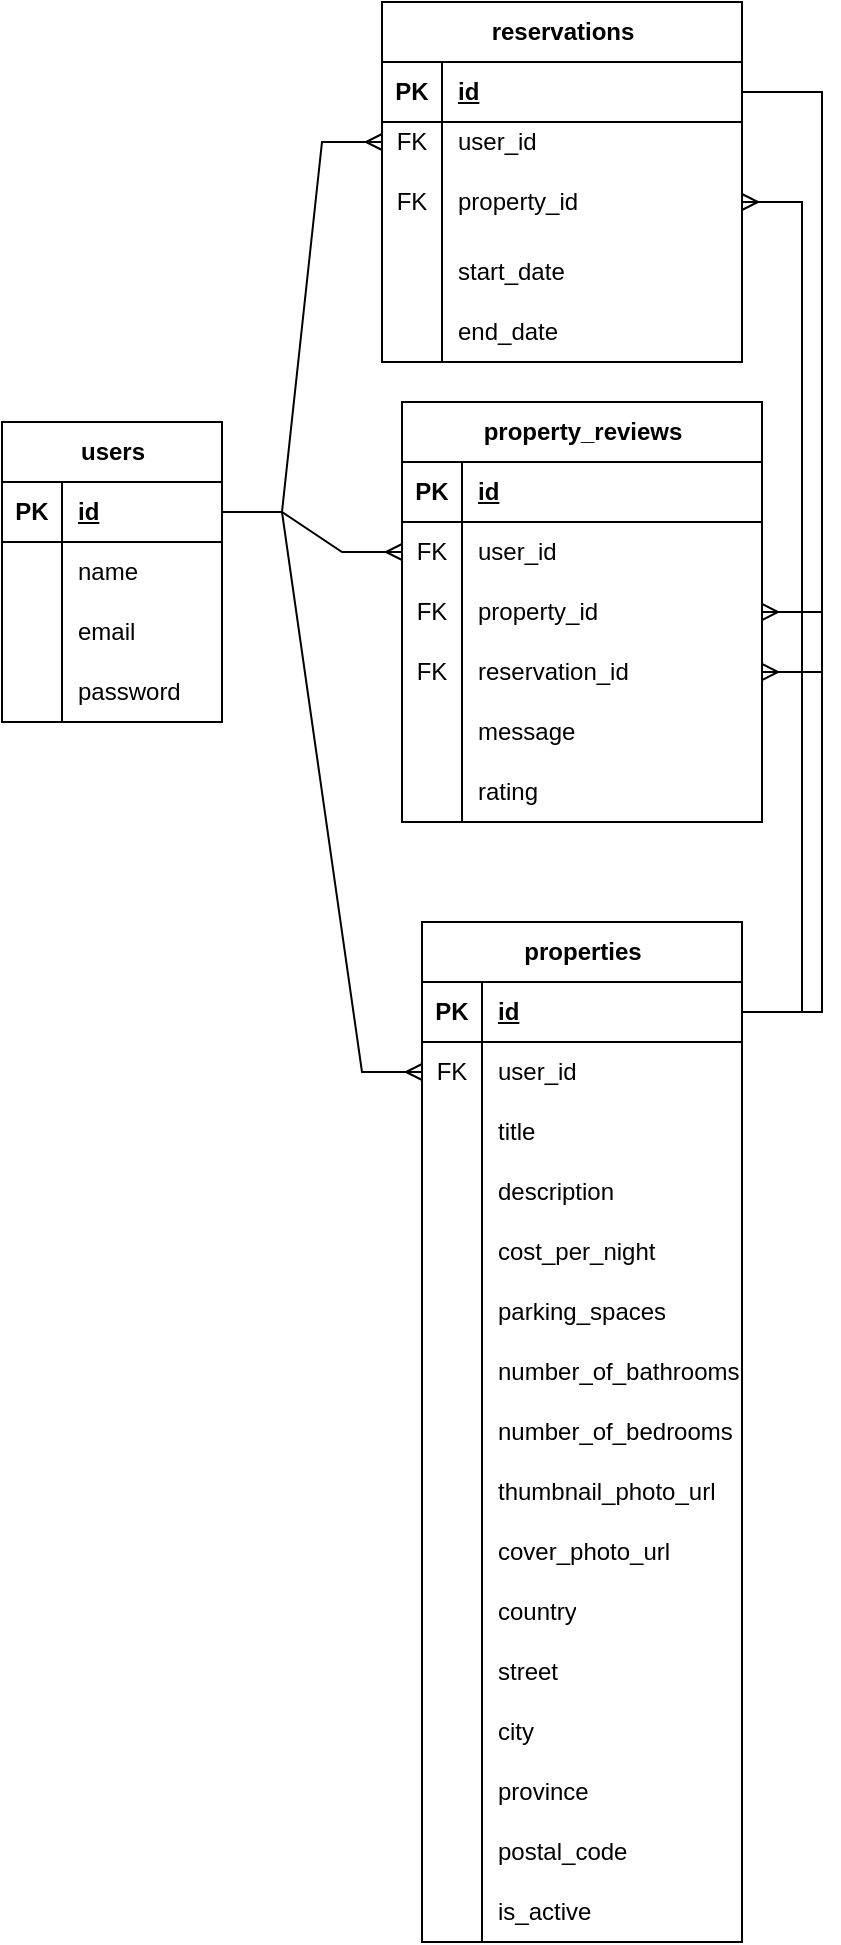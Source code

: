 <mxfile version="21.6.6" type="github">
  <diagram name="Page-1" id="0vO_HH47hS3vCFUfDqlc">
    <mxGraphModel dx="840" dy="1515" grid="1" gridSize="10" guides="1" tooltips="1" connect="1" arrows="1" fold="1" page="1" pageScale="1" pageWidth="1100" pageHeight="850" math="0" shadow="0">
      <root>
        <mxCell id="0" />
        <mxCell id="1" parent="0" />
        <mxCell id="xdUeiVHb5kKXsiNMgSVi-1" value="users" style="shape=table;startSize=30;container=1;collapsible=1;childLayout=tableLayout;fixedRows=1;rowLines=0;fontStyle=1;align=center;resizeLast=1;html=1;" vertex="1" parent="1">
          <mxGeometry x="210" y="-150" width="110" height="150" as="geometry" />
        </mxCell>
        <mxCell id="xdUeiVHb5kKXsiNMgSVi-2" value="" style="shape=tableRow;horizontal=0;startSize=0;swimlaneHead=0;swimlaneBody=0;fillColor=none;collapsible=0;dropTarget=0;points=[[0,0.5],[1,0.5]];portConstraint=eastwest;top=0;left=0;right=0;bottom=1;" vertex="1" parent="xdUeiVHb5kKXsiNMgSVi-1">
          <mxGeometry y="30" width="110" height="30" as="geometry" />
        </mxCell>
        <mxCell id="xdUeiVHb5kKXsiNMgSVi-3" value="PK" style="shape=partialRectangle;connectable=0;fillColor=none;top=0;left=0;bottom=0;right=0;fontStyle=1;overflow=hidden;whiteSpace=wrap;html=1;" vertex="1" parent="xdUeiVHb5kKXsiNMgSVi-2">
          <mxGeometry width="30" height="30" as="geometry">
            <mxRectangle width="30" height="30" as="alternateBounds" />
          </mxGeometry>
        </mxCell>
        <mxCell id="xdUeiVHb5kKXsiNMgSVi-4" value="id" style="shape=partialRectangle;connectable=0;fillColor=none;top=0;left=0;bottom=0;right=0;align=left;spacingLeft=6;fontStyle=5;overflow=hidden;whiteSpace=wrap;html=1;" vertex="1" parent="xdUeiVHb5kKXsiNMgSVi-2">
          <mxGeometry x="30" width="80" height="30" as="geometry">
            <mxRectangle width="80" height="30" as="alternateBounds" />
          </mxGeometry>
        </mxCell>
        <mxCell id="xdUeiVHb5kKXsiNMgSVi-5" value="" style="shape=tableRow;horizontal=0;startSize=0;swimlaneHead=0;swimlaneBody=0;fillColor=none;collapsible=0;dropTarget=0;points=[[0,0.5],[1,0.5]];portConstraint=eastwest;top=0;left=0;right=0;bottom=0;" vertex="1" parent="xdUeiVHb5kKXsiNMgSVi-1">
          <mxGeometry y="60" width="110" height="30" as="geometry" />
        </mxCell>
        <mxCell id="xdUeiVHb5kKXsiNMgSVi-6" value="" style="shape=partialRectangle;connectable=0;fillColor=none;top=0;left=0;bottom=0;right=0;editable=1;overflow=hidden;whiteSpace=wrap;html=1;" vertex="1" parent="xdUeiVHb5kKXsiNMgSVi-5">
          <mxGeometry width="30" height="30" as="geometry">
            <mxRectangle width="30" height="30" as="alternateBounds" />
          </mxGeometry>
        </mxCell>
        <mxCell id="xdUeiVHb5kKXsiNMgSVi-7" value="name" style="shape=partialRectangle;connectable=0;fillColor=none;top=0;left=0;bottom=0;right=0;align=left;spacingLeft=6;overflow=hidden;whiteSpace=wrap;html=1;" vertex="1" parent="xdUeiVHb5kKXsiNMgSVi-5">
          <mxGeometry x="30" width="80" height="30" as="geometry">
            <mxRectangle width="80" height="30" as="alternateBounds" />
          </mxGeometry>
        </mxCell>
        <mxCell id="xdUeiVHb5kKXsiNMgSVi-8" value="" style="shape=tableRow;horizontal=0;startSize=0;swimlaneHead=0;swimlaneBody=0;fillColor=none;collapsible=0;dropTarget=0;points=[[0,0.5],[1,0.5]];portConstraint=eastwest;top=0;left=0;right=0;bottom=0;" vertex="1" parent="xdUeiVHb5kKXsiNMgSVi-1">
          <mxGeometry y="90" width="110" height="30" as="geometry" />
        </mxCell>
        <mxCell id="xdUeiVHb5kKXsiNMgSVi-9" value="" style="shape=partialRectangle;connectable=0;fillColor=none;top=0;left=0;bottom=0;right=0;editable=1;overflow=hidden;whiteSpace=wrap;html=1;" vertex="1" parent="xdUeiVHb5kKXsiNMgSVi-8">
          <mxGeometry width="30" height="30" as="geometry">
            <mxRectangle width="30" height="30" as="alternateBounds" />
          </mxGeometry>
        </mxCell>
        <mxCell id="xdUeiVHb5kKXsiNMgSVi-10" value="email" style="shape=partialRectangle;connectable=0;fillColor=none;top=0;left=0;bottom=0;right=0;align=left;spacingLeft=6;overflow=hidden;whiteSpace=wrap;html=1;" vertex="1" parent="xdUeiVHb5kKXsiNMgSVi-8">
          <mxGeometry x="30" width="80" height="30" as="geometry">
            <mxRectangle width="80" height="30" as="alternateBounds" />
          </mxGeometry>
        </mxCell>
        <mxCell id="xdUeiVHb5kKXsiNMgSVi-11" value="" style="shape=tableRow;horizontal=0;startSize=0;swimlaneHead=0;swimlaneBody=0;fillColor=none;collapsible=0;dropTarget=0;points=[[0,0.5],[1,0.5]];portConstraint=eastwest;top=0;left=0;right=0;bottom=0;" vertex="1" parent="xdUeiVHb5kKXsiNMgSVi-1">
          <mxGeometry y="120" width="110" height="30" as="geometry" />
        </mxCell>
        <mxCell id="xdUeiVHb5kKXsiNMgSVi-12" value="" style="shape=partialRectangle;connectable=0;fillColor=none;top=0;left=0;bottom=0;right=0;editable=1;overflow=hidden;whiteSpace=wrap;html=1;" vertex="1" parent="xdUeiVHb5kKXsiNMgSVi-11">
          <mxGeometry width="30" height="30" as="geometry">
            <mxRectangle width="30" height="30" as="alternateBounds" />
          </mxGeometry>
        </mxCell>
        <mxCell id="xdUeiVHb5kKXsiNMgSVi-13" value="password" style="shape=partialRectangle;connectable=0;fillColor=none;top=0;left=0;bottom=0;right=0;align=left;spacingLeft=6;overflow=hidden;whiteSpace=wrap;html=1;" vertex="1" parent="xdUeiVHb5kKXsiNMgSVi-11">
          <mxGeometry x="30" width="80" height="30" as="geometry">
            <mxRectangle width="80" height="30" as="alternateBounds" />
          </mxGeometry>
        </mxCell>
        <mxCell id="xdUeiVHb5kKXsiNMgSVi-14" value="properties" style="shape=table;startSize=30;container=1;collapsible=1;childLayout=tableLayout;fixedRows=1;rowLines=0;fontStyle=1;align=center;resizeLast=1;html=1;" vertex="1" parent="1">
          <mxGeometry x="420" y="100" width="160" height="510" as="geometry" />
        </mxCell>
        <mxCell id="xdUeiVHb5kKXsiNMgSVi-15" value="" style="shape=tableRow;horizontal=0;startSize=0;swimlaneHead=0;swimlaneBody=0;fillColor=none;collapsible=0;dropTarget=0;points=[[0,0.5],[1,0.5]];portConstraint=eastwest;top=0;left=0;right=0;bottom=1;" vertex="1" parent="xdUeiVHb5kKXsiNMgSVi-14">
          <mxGeometry y="30" width="160" height="30" as="geometry" />
        </mxCell>
        <mxCell id="xdUeiVHb5kKXsiNMgSVi-16" value="PK" style="shape=partialRectangle;connectable=0;fillColor=none;top=0;left=0;bottom=0;right=0;fontStyle=1;overflow=hidden;whiteSpace=wrap;html=1;" vertex="1" parent="xdUeiVHb5kKXsiNMgSVi-15">
          <mxGeometry width="30" height="30" as="geometry">
            <mxRectangle width="30" height="30" as="alternateBounds" />
          </mxGeometry>
        </mxCell>
        <mxCell id="xdUeiVHb5kKXsiNMgSVi-17" value="id" style="shape=partialRectangle;connectable=0;fillColor=none;top=0;left=0;bottom=0;right=0;align=left;spacingLeft=6;fontStyle=5;overflow=hidden;whiteSpace=wrap;html=1;" vertex="1" parent="xdUeiVHb5kKXsiNMgSVi-15">
          <mxGeometry x="30" width="130" height="30" as="geometry">
            <mxRectangle width="130" height="30" as="alternateBounds" />
          </mxGeometry>
        </mxCell>
        <mxCell id="xdUeiVHb5kKXsiNMgSVi-18" value="" style="shape=tableRow;horizontal=0;startSize=0;swimlaneHead=0;swimlaneBody=0;fillColor=none;collapsible=0;dropTarget=0;points=[[0,0.5],[1,0.5]];portConstraint=eastwest;top=0;left=0;right=0;bottom=0;" vertex="1" parent="xdUeiVHb5kKXsiNMgSVi-14">
          <mxGeometry y="60" width="160" height="30" as="geometry" />
        </mxCell>
        <mxCell id="xdUeiVHb5kKXsiNMgSVi-19" value="FK" style="shape=partialRectangle;connectable=0;fillColor=none;top=0;left=0;bottom=0;right=0;editable=1;overflow=hidden;whiteSpace=wrap;html=1;" vertex="1" parent="xdUeiVHb5kKXsiNMgSVi-18">
          <mxGeometry width="30" height="30" as="geometry">
            <mxRectangle width="30" height="30" as="alternateBounds" />
          </mxGeometry>
        </mxCell>
        <mxCell id="xdUeiVHb5kKXsiNMgSVi-20" value="user_id" style="shape=partialRectangle;connectable=0;fillColor=none;top=0;left=0;bottom=0;right=0;align=left;spacingLeft=6;overflow=hidden;whiteSpace=wrap;html=1;" vertex="1" parent="xdUeiVHb5kKXsiNMgSVi-18">
          <mxGeometry x="30" width="130" height="30" as="geometry">
            <mxRectangle width="130" height="30" as="alternateBounds" />
          </mxGeometry>
        </mxCell>
        <mxCell id="xdUeiVHb5kKXsiNMgSVi-21" value="" style="shape=tableRow;horizontal=0;startSize=0;swimlaneHead=0;swimlaneBody=0;fillColor=none;collapsible=0;dropTarget=0;points=[[0,0.5],[1,0.5]];portConstraint=eastwest;top=0;left=0;right=0;bottom=0;" vertex="1" parent="xdUeiVHb5kKXsiNMgSVi-14">
          <mxGeometry y="90" width="160" height="30" as="geometry" />
        </mxCell>
        <mxCell id="xdUeiVHb5kKXsiNMgSVi-22" value="" style="shape=partialRectangle;connectable=0;fillColor=none;top=0;left=0;bottom=0;right=0;editable=1;overflow=hidden;whiteSpace=wrap;html=1;" vertex="1" parent="xdUeiVHb5kKXsiNMgSVi-21">
          <mxGeometry width="30" height="30" as="geometry">
            <mxRectangle width="30" height="30" as="alternateBounds" />
          </mxGeometry>
        </mxCell>
        <mxCell id="xdUeiVHb5kKXsiNMgSVi-23" value="title" style="shape=partialRectangle;connectable=0;fillColor=none;top=0;left=0;bottom=0;right=0;align=left;spacingLeft=6;overflow=hidden;whiteSpace=wrap;html=1;" vertex="1" parent="xdUeiVHb5kKXsiNMgSVi-21">
          <mxGeometry x="30" width="130" height="30" as="geometry">
            <mxRectangle width="130" height="30" as="alternateBounds" />
          </mxGeometry>
        </mxCell>
        <mxCell id="xdUeiVHb5kKXsiNMgSVi-24" value="" style="shape=tableRow;horizontal=0;startSize=0;swimlaneHead=0;swimlaneBody=0;fillColor=none;collapsible=0;dropTarget=0;points=[[0,0.5],[1,0.5]];portConstraint=eastwest;top=0;left=0;right=0;bottom=0;" vertex="1" parent="xdUeiVHb5kKXsiNMgSVi-14">
          <mxGeometry y="120" width="160" height="30" as="geometry" />
        </mxCell>
        <mxCell id="xdUeiVHb5kKXsiNMgSVi-25" value="" style="shape=partialRectangle;connectable=0;fillColor=none;top=0;left=0;bottom=0;right=0;editable=1;overflow=hidden;whiteSpace=wrap;html=1;" vertex="1" parent="xdUeiVHb5kKXsiNMgSVi-24">
          <mxGeometry width="30" height="30" as="geometry">
            <mxRectangle width="30" height="30" as="alternateBounds" />
          </mxGeometry>
        </mxCell>
        <mxCell id="xdUeiVHb5kKXsiNMgSVi-26" value="description" style="shape=partialRectangle;connectable=0;fillColor=none;top=0;left=0;bottom=0;right=0;align=left;spacingLeft=6;overflow=hidden;whiteSpace=wrap;html=1;" vertex="1" parent="xdUeiVHb5kKXsiNMgSVi-24">
          <mxGeometry x="30" width="130" height="30" as="geometry">
            <mxRectangle width="130" height="30" as="alternateBounds" />
          </mxGeometry>
        </mxCell>
        <mxCell id="xdUeiVHb5kKXsiNMgSVi-27" value="" style="shape=tableRow;horizontal=0;startSize=0;swimlaneHead=0;swimlaneBody=0;fillColor=none;collapsible=0;dropTarget=0;points=[[0,0.5],[1,0.5]];portConstraint=eastwest;top=0;left=0;right=0;bottom=0;" vertex="1" parent="xdUeiVHb5kKXsiNMgSVi-14">
          <mxGeometry y="150" width="160" height="30" as="geometry" />
        </mxCell>
        <mxCell id="xdUeiVHb5kKXsiNMgSVi-28" value="" style="shape=partialRectangle;connectable=0;fillColor=none;top=0;left=0;bottom=0;right=0;editable=1;overflow=hidden;whiteSpace=wrap;html=1;" vertex="1" parent="xdUeiVHb5kKXsiNMgSVi-27">
          <mxGeometry width="30" height="30" as="geometry">
            <mxRectangle width="30" height="30" as="alternateBounds" />
          </mxGeometry>
        </mxCell>
        <mxCell id="xdUeiVHb5kKXsiNMgSVi-29" value="cost_per_night" style="shape=partialRectangle;connectable=0;fillColor=none;top=0;left=0;bottom=0;right=0;align=left;spacingLeft=6;overflow=hidden;whiteSpace=wrap;html=1;" vertex="1" parent="xdUeiVHb5kKXsiNMgSVi-27">
          <mxGeometry x="30" width="130" height="30" as="geometry">
            <mxRectangle width="130" height="30" as="alternateBounds" />
          </mxGeometry>
        </mxCell>
        <mxCell id="xdUeiVHb5kKXsiNMgSVi-30" value="" style="shape=tableRow;horizontal=0;startSize=0;swimlaneHead=0;swimlaneBody=0;fillColor=none;collapsible=0;dropTarget=0;points=[[0,0.5],[1,0.5]];portConstraint=eastwest;top=0;left=0;right=0;bottom=0;" vertex="1" parent="xdUeiVHb5kKXsiNMgSVi-14">
          <mxGeometry y="180" width="160" height="30" as="geometry" />
        </mxCell>
        <mxCell id="xdUeiVHb5kKXsiNMgSVi-31" value="" style="shape=partialRectangle;connectable=0;fillColor=none;top=0;left=0;bottom=0;right=0;editable=1;overflow=hidden;whiteSpace=wrap;html=1;" vertex="1" parent="xdUeiVHb5kKXsiNMgSVi-30">
          <mxGeometry width="30" height="30" as="geometry">
            <mxRectangle width="30" height="30" as="alternateBounds" />
          </mxGeometry>
        </mxCell>
        <mxCell id="xdUeiVHb5kKXsiNMgSVi-32" value="parking_spaces" style="shape=partialRectangle;connectable=0;fillColor=none;top=0;left=0;bottom=0;right=0;align=left;spacingLeft=6;overflow=hidden;whiteSpace=wrap;html=1;" vertex="1" parent="xdUeiVHb5kKXsiNMgSVi-30">
          <mxGeometry x="30" width="130" height="30" as="geometry">
            <mxRectangle width="130" height="30" as="alternateBounds" />
          </mxGeometry>
        </mxCell>
        <mxCell id="xdUeiVHb5kKXsiNMgSVi-33" value="" style="shape=tableRow;horizontal=0;startSize=0;swimlaneHead=0;swimlaneBody=0;fillColor=none;collapsible=0;dropTarget=0;points=[[0,0.5],[1,0.5]];portConstraint=eastwest;top=0;left=0;right=0;bottom=0;" vertex="1" parent="xdUeiVHb5kKXsiNMgSVi-14">
          <mxGeometry y="210" width="160" height="30" as="geometry" />
        </mxCell>
        <mxCell id="xdUeiVHb5kKXsiNMgSVi-34" value="" style="shape=partialRectangle;connectable=0;fillColor=none;top=0;left=0;bottom=0;right=0;editable=1;overflow=hidden;whiteSpace=wrap;html=1;" vertex="1" parent="xdUeiVHb5kKXsiNMgSVi-33">
          <mxGeometry width="30" height="30" as="geometry">
            <mxRectangle width="30" height="30" as="alternateBounds" />
          </mxGeometry>
        </mxCell>
        <mxCell id="xdUeiVHb5kKXsiNMgSVi-35" value="number_of_bathrooms" style="shape=partialRectangle;connectable=0;fillColor=none;top=0;left=0;bottom=0;right=0;align=left;spacingLeft=6;overflow=hidden;whiteSpace=wrap;html=1;" vertex="1" parent="xdUeiVHb5kKXsiNMgSVi-33">
          <mxGeometry x="30" width="130" height="30" as="geometry">
            <mxRectangle width="130" height="30" as="alternateBounds" />
          </mxGeometry>
        </mxCell>
        <mxCell id="xdUeiVHb5kKXsiNMgSVi-36" value="" style="shape=tableRow;horizontal=0;startSize=0;swimlaneHead=0;swimlaneBody=0;fillColor=none;collapsible=0;dropTarget=0;points=[[0,0.5],[1,0.5]];portConstraint=eastwest;top=0;left=0;right=0;bottom=0;" vertex="1" parent="xdUeiVHb5kKXsiNMgSVi-14">
          <mxGeometry y="240" width="160" height="30" as="geometry" />
        </mxCell>
        <mxCell id="xdUeiVHb5kKXsiNMgSVi-37" value="" style="shape=partialRectangle;connectable=0;fillColor=none;top=0;left=0;bottom=0;right=0;editable=1;overflow=hidden;whiteSpace=wrap;html=1;" vertex="1" parent="xdUeiVHb5kKXsiNMgSVi-36">
          <mxGeometry width="30" height="30" as="geometry">
            <mxRectangle width="30" height="30" as="alternateBounds" />
          </mxGeometry>
        </mxCell>
        <mxCell id="xdUeiVHb5kKXsiNMgSVi-38" value="number_of_bedrooms" style="shape=partialRectangle;connectable=0;fillColor=none;top=0;left=0;bottom=0;right=0;align=left;spacingLeft=6;overflow=hidden;whiteSpace=wrap;html=1;" vertex="1" parent="xdUeiVHb5kKXsiNMgSVi-36">
          <mxGeometry x="30" width="130" height="30" as="geometry">
            <mxRectangle width="130" height="30" as="alternateBounds" />
          </mxGeometry>
        </mxCell>
        <mxCell id="xdUeiVHb5kKXsiNMgSVi-69" value="" style="shape=tableRow;horizontal=0;startSize=0;swimlaneHead=0;swimlaneBody=0;fillColor=none;collapsible=0;dropTarget=0;points=[[0,0.5],[1,0.5]];portConstraint=eastwest;top=0;left=0;right=0;bottom=0;" vertex="1" parent="xdUeiVHb5kKXsiNMgSVi-14">
          <mxGeometry y="270" width="160" height="30" as="geometry" />
        </mxCell>
        <mxCell id="xdUeiVHb5kKXsiNMgSVi-70" value="" style="shape=partialRectangle;connectable=0;fillColor=none;top=0;left=0;bottom=0;right=0;editable=1;overflow=hidden;whiteSpace=wrap;html=1;" vertex="1" parent="xdUeiVHb5kKXsiNMgSVi-69">
          <mxGeometry width="30" height="30" as="geometry">
            <mxRectangle width="30" height="30" as="alternateBounds" />
          </mxGeometry>
        </mxCell>
        <mxCell id="xdUeiVHb5kKXsiNMgSVi-71" value="thumbnail_photo_url" style="shape=partialRectangle;connectable=0;fillColor=none;top=0;left=0;bottom=0;right=0;align=left;spacingLeft=6;overflow=hidden;whiteSpace=wrap;html=1;" vertex="1" parent="xdUeiVHb5kKXsiNMgSVi-69">
          <mxGeometry x="30" width="130" height="30" as="geometry">
            <mxRectangle width="130" height="30" as="alternateBounds" />
          </mxGeometry>
        </mxCell>
        <mxCell id="xdUeiVHb5kKXsiNMgSVi-39" value="" style="shape=tableRow;horizontal=0;startSize=0;swimlaneHead=0;swimlaneBody=0;fillColor=none;collapsible=0;dropTarget=0;points=[[0,0.5],[1,0.5]];portConstraint=eastwest;top=0;left=0;right=0;bottom=0;" vertex="1" parent="xdUeiVHb5kKXsiNMgSVi-14">
          <mxGeometry y="300" width="160" height="30" as="geometry" />
        </mxCell>
        <mxCell id="xdUeiVHb5kKXsiNMgSVi-40" value="" style="shape=partialRectangle;connectable=0;fillColor=none;top=0;left=0;bottom=0;right=0;editable=1;overflow=hidden;whiteSpace=wrap;html=1;" vertex="1" parent="xdUeiVHb5kKXsiNMgSVi-39">
          <mxGeometry width="30" height="30" as="geometry">
            <mxRectangle width="30" height="30" as="alternateBounds" />
          </mxGeometry>
        </mxCell>
        <mxCell id="xdUeiVHb5kKXsiNMgSVi-41" value="cover_photo_url" style="shape=partialRectangle;connectable=0;fillColor=none;top=0;left=0;bottom=0;right=0;align=left;spacingLeft=6;overflow=hidden;whiteSpace=wrap;html=1;" vertex="1" parent="xdUeiVHb5kKXsiNMgSVi-39">
          <mxGeometry x="30" width="130" height="30" as="geometry">
            <mxRectangle width="130" height="30" as="alternateBounds" />
          </mxGeometry>
        </mxCell>
        <mxCell id="xdUeiVHb5kKXsiNMgSVi-42" value="" style="shape=tableRow;horizontal=0;startSize=0;swimlaneHead=0;swimlaneBody=0;fillColor=none;collapsible=0;dropTarget=0;points=[[0,0.5],[1,0.5]];portConstraint=eastwest;top=0;left=0;right=0;bottom=0;" vertex="1" parent="xdUeiVHb5kKXsiNMgSVi-14">
          <mxGeometry y="330" width="160" height="30" as="geometry" />
        </mxCell>
        <mxCell id="xdUeiVHb5kKXsiNMgSVi-43" value="" style="shape=partialRectangle;connectable=0;fillColor=none;top=0;left=0;bottom=0;right=0;editable=1;overflow=hidden;whiteSpace=wrap;html=1;" vertex="1" parent="xdUeiVHb5kKXsiNMgSVi-42">
          <mxGeometry width="30" height="30" as="geometry">
            <mxRectangle width="30" height="30" as="alternateBounds" />
          </mxGeometry>
        </mxCell>
        <mxCell id="xdUeiVHb5kKXsiNMgSVi-44" value="country" style="shape=partialRectangle;connectable=0;fillColor=none;top=0;left=0;bottom=0;right=0;align=left;spacingLeft=6;overflow=hidden;whiteSpace=wrap;html=1;" vertex="1" parent="xdUeiVHb5kKXsiNMgSVi-42">
          <mxGeometry x="30" width="130" height="30" as="geometry">
            <mxRectangle width="130" height="30" as="alternateBounds" />
          </mxGeometry>
        </mxCell>
        <mxCell id="xdUeiVHb5kKXsiNMgSVi-48" value="" style="shape=tableRow;horizontal=0;startSize=0;swimlaneHead=0;swimlaneBody=0;fillColor=none;collapsible=0;dropTarget=0;points=[[0,0.5],[1,0.5]];portConstraint=eastwest;top=0;left=0;right=0;bottom=0;" vertex="1" parent="xdUeiVHb5kKXsiNMgSVi-14">
          <mxGeometry y="360" width="160" height="30" as="geometry" />
        </mxCell>
        <mxCell id="xdUeiVHb5kKXsiNMgSVi-49" value="" style="shape=partialRectangle;connectable=0;fillColor=none;top=0;left=0;bottom=0;right=0;editable=1;overflow=hidden;whiteSpace=wrap;html=1;" vertex="1" parent="xdUeiVHb5kKXsiNMgSVi-48">
          <mxGeometry width="30" height="30" as="geometry">
            <mxRectangle width="30" height="30" as="alternateBounds" />
          </mxGeometry>
        </mxCell>
        <mxCell id="xdUeiVHb5kKXsiNMgSVi-50" value="street" style="shape=partialRectangle;connectable=0;fillColor=none;top=0;left=0;bottom=0;right=0;align=left;spacingLeft=6;overflow=hidden;whiteSpace=wrap;html=1;" vertex="1" parent="xdUeiVHb5kKXsiNMgSVi-48">
          <mxGeometry x="30" width="130" height="30" as="geometry">
            <mxRectangle width="130" height="30" as="alternateBounds" />
          </mxGeometry>
        </mxCell>
        <mxCell id="xdUeiVHb5kKXsiNMgSVi-51" value="" style="shape=tableRow;horizontal=0;startSize=0;swimlaneHead=0;swimlaneBody=0;fillColor=none;collapsible=0;dropTarget=0;points=[[0,0.5],[1,0.5]];portConstraint=eastwest;top=0;left=0;right=0;bottom=0;" vertex="1" parent="xdUeiVHb5kKXsiNMgSVi-14">
          <mxGeometry y="390" width="160" height="30" as="geometry" />
        </mxCell>
        <mxCell id="xdUeiVHb5kKXsiNMgSVi-52" value="" style="shape=partialRectangle;connectable=0;fillColor=none;top=0;left=0;bottom=0;right=0;editable=1;overflow=hidden;whiteSpace=wrap;html=1;" vertex="1" parent="xdUeiVHb5kKXsiNMgSVi-51">
          <mxGeometry width="30" height="30" as="geometry">
            <mxRectangle width="30" height="30" as="alternateBounds" />
          </mxGeometry>
        </mxCell>
        <mxCell id="xdUeiVHb5kKXsiNMgSVi-53" value="city" style="shape=partialRectangle;connectable=0;fillColor=none;top=0;left=0;bottom=0;right=0;align=left;spacingLeft=6;overflow=hidden;whiteSpace=wrap;html=1;" vertex="1" parent="xdUeiVHb5kKXsiNMgSVi-51">
          <mxGeometry x="30" width="130" height="30" as="geometry">
            <mxRectangle width="130" height="30" as="alternateBounds" />
          </mxGeometry>
        </mxCell>
        <mxCell id="xdUeiVHb5kKXsiNMgSVi-54" value="" style="shape=tableRow;horizontal=0;startSize=0;swimlaneHead=0;swimlaneBody=0;fillColor=none;collapsible=0;dropTarget=0;points=[[0,0.5],[1,0.5]];portConstraint=eastwest;top=0;left=0;right=0;bottom=0;" vertex="1" parent="xdUeiVHb5kKXsiNMgSVi-14">
          <mxGeometry y="420" width="160" height="30" as="geometry" />
        </mxCell>
        <mxCell id="xdUeiVHb5kKXsiNMgSVi-55" value="" style="shape=partialRectangle;connectable=0;fillColor=none;top=0;left=0;bottom=0;right=0;editable=1;overflow=hidden;whiteSpace=wrap;html=1;" vertex="1" parent="xdUeiVHb5kKXsiNMgSVi-54">
          <mxGeometry width="30" height="30" as="geometry">
            <mxRectangle width="30" height="30" as="alternateBounds" />
          </mxGeometry>
        </mxCell>
        <mxCell id="xdUeiVHb5kKXsiNMgSVi-56" value="province" style="shape=partialRectangle;connectable=0;fillColor=none;top=0;left=0;bottom=0;right=0;align=left;spacingLeft=6;overflow=hidden;whiteSpace=wrap;html=1;" vertex="1" parent="xdUeiVHb5kKXsiNMgSVi-54">
          <mxGeometry x="30" width="130" height="30" as="geometry">
            <mxRectangle width="130" height="30" as="alternateBounds" />
          </mxGeometry>
        </mxCell>
        <mxCell id="xdUeiVHb5kKXsiNMgSVi-57" value="" style="shape=tableRow;horizontal=0;startSize=0;swimlaneHead=0;swimlaneBody=0;fillColor=none;collapsible=0;dropTarget=0;points=[[0,0.5],[1,0.5]];portConstraint=eastwest;top=0;left=0;right=0;bottom=0;" vertex="1" parent="xdUeiVHb5kKXsiNMgSVi-14">
          <mxGeometry y="450" width="160" height="30" as="geometry" />
        </mxCell>
        <mxCell id="xdUeiVHb5kKXsiNMgSVi-58" value="" style="shape=partialRectangle;connectable=0;fillColor=none;top=0;left=0;bottom=0;right=0;editable=1;overflow=hidden;whiteSpace=wrap;html=1;" vertex="1" parent="xdUeiVHb5kKXsiNMgSVi-57">
          <mxGeometry width="30" height="30" as="geometry">
            <mxRectangle width="30" height="30" as="alternateBounds" />
          </mxGeometry>
        </mxCell>
        <mxCell id="xdUeiVHb5kKXsiNMgSVi-59" value="postal_code" style="shape=partialRectangle;connectable=0;fillColor=none;top=0;left=0;bottom=0;right=0;align=left;spacingLeft=6;overflow=hidden;whiteSpace=wrap;html=1;" vertex="1" parent="xdUeiVHb5kKXsiNMgSVi-57">
          <mxGeometry x="30" width="130" height="30" as="geometry">
            <mxRectangle width="130" height="30" as="alternateBounds" />
          </mxGeometry>
        </mxCell>
        <mxCell id="xdUeiVHb5kKXsiNMgSVi-60" value="" style="shape=tableRow;horizontal=0;startSize=0;swimlaneHead=0;swimlaneBody=0;fillColor=none;collapsible=0;dropTarget=0;points=[[0,0.5],[1,0.5]];portConstraint=eastwest;top=0;left=0;right=0;bottom=0;" vertex="1" parent="xdUeiVHb5kKXsiNMgSVi-14">
          <mxGeometry y="480" width="160" height="30" as="geometry" />
        </mxCell>
        <mxCell id="xdUeiVHb5kKXsiNMgSVi-61" value="" style="shape=partialRectangle;connectable=0;fillColor=none;top=0;left=0;bottom=0;right=0;editable=1;overflow=hidden;whiteSpace=wrap;html=1;" vertex="1" parent="xdUeiVHb5kKXsiNMgSVi-60">
          <mxGeometry width="30" height="30" as="geometry">
            <mxRectangle width="30" height="30" as="alternateBounds" />
          </mxGeometry>
        </mxCell>
        <mxCell id="xdUeiVHb5kKXsiNMgSVi-62" value="is_active" style="shape=partialRectangle;connectable=0;fillColor=none;top=0;left=0;bottom=0;right=0;align=left;spacingLeft=6;overflow=hidden;whiteSpace=wrap;html=1;" vertex="1" parent="xdUeiVHb5kKXsiNMgSVi-60">
          <mxGeometry x="30" width="130" height="30" as="geometry">
            <mxRectangle width="130" height="30" as="alternateBounds" />
          </mxGeometry>
        </mxCell>
        <mxCell id="xdUeiVHb5kKXsiNMgSVi-45" value="" style="shape=tableRow;horizontal=0;startSize=0;swimlaneHead=0;swimlaneBody=0;fillColor=none;collapsible=0;dropTarget=0;points=[[0,0.5],[1,0.5]];portConstraint=eastwest;top=0;left=0;right=0;bottom=0;" vertex="1" parent="1">
          <mxGeometry x="230" y="490" width="150" height="30" as="geometry" />
        </mxCell>
        <mxCell id="xdUeiVHb5kKXsiNMgSVi-46" value="" style="shape=partialRectangle;connectable=0;fillColor=none;top=0;left=0;bottom=0;right=0;editable=1;overflow=hidden;whiteSpace=wrap;html=1;" vertex="1" parent="xdUeiVHb5kKXsiNMgSVi-45">
          <mxGeometry width="30" height="30" as="geometry">
            <mxRectangle width="30" height="30" as="alternateBounds" />
          </mxGeometry>
        </mxCell>
        <mxCell id="xdUeiVHb5kKXsiNMgSVi-72" value="reservations" style="shape=table;startSize=30;container=1;collapsible=1;childLayout=tableLayout;fixedRows=1;rowLines=0;fontStyle=1;align=center;resizeLast=1;html=1;" vertex="1" parent="1">
          <mxGeometry x="400" y="-360" width="180" height="180" as="geometry" />
        </mxCell>
        <mxCell id="xdUeiVHb5kKXsiNMgSVi-73" value="" style="shape=tableRow;horizontal=0;startSize=0;swimlaneHead=0;swimlaneBody=0;fillColor=none;collapsible=0;dropTarget=0;points=[[0,0.5],[1,0.5]];portConstraint=eastwest;top=0;left=0;right=0;bottom=1;" vertex="1" parent="xdUeiVHb5kKXsiNMgSVi-72">
          <mxGeometry y="30" width="180" height="30" as="geometry" />
        </mxCell>
        <mxCell id="xdUeiVHb5kKXsiNMgSVi-74" value="PK" style="shape=partialRectangle;connectable=0;fillColor=none;top=0;left=0;bottom=0;right=0;fontStyle=1;overflow=hidden;whiteSpace=wrap;html=1;" vertex="1" parent="xdUeiVHb5kKXsiNMgSVi-73">
          <mxGeometry width="30" height="30" as="geometry">
            <mxRectangle width="30" height="30" as="alternateBounds" />
          </mxGeometry>
        </mxCell>
        <mxCell id="xdUeiVHb5kKXsiNMgSVi-75" value="id" style="shape=partialRectangle;connectable=0;fillColor=none;top=0;left=0;bottom=0;right=0;align=left;spacingLeft=6;fontStyle=5;overflow=hidden;whiteSpace=wrap;html=1;" vertex="1" parent="xdUeiVHb5kKXsiNMgSVi-73">
          <mxGeometry x="30" width="150" height="30" as="geometry">
            <mxRectangle width="150" height="30" as="alternateBounds" />
          </mxGeometry>
        </mxCell>
        <mxCell id="xdUeiVHb5kKXsiNMgSVi-76" value="" style="shape=tableRow;horizontal=0;startSize=0;swimlaneHead=0;swimlaneBody=0;fillColor=none;collapsible=0;dropTarget=0;points=[[0,0.5],[1,0.5]];portConstraint=eastwest;top=0;left=0;right=0;bottom=0;" vertex="1" parent="xdUeiVHb5kKXsiNMgSVi-72">
          <mxGeometry y="60" width="180" height="20" as="geometry" />
        </mxCell>
        <mxCell id="xdUeiVHb5kKXsiNMgSVi-77" value="FK" style="shape=partialRectangle;connectable=0;fillColor=none;top=0;left=0;bottom=0;right=0;editable=1;overflow=hidden;whiteSpace=wrap;html=1;" vertex="1" parent="xdUeiVHb5kKXsiNMgSVi-76">
          <mxGeometry width="30" height="20" as="geometry">
            <mxRectangle width="30" height="20" as="alternateBounds" />
          </mxGeometry>
        </mxCell>
        <mxCell id="xdUeiVHb5kKXsiNMgSVi-78" value="user_id" style="shape=partialRectangle;connectable=0;fillColor=none;top=0;left=0;bottom=0;right=0;align=left;spacingLeft=6;overflow=hidden;whiteSpace=wrap;html=1;" vertex="1" parent="xdUeiVHb5kKXsiNMgSVi-76">
          <mxGeometry x="30" width="150" height="20" as="geometry">
            <mxRectangle width="150" height="20" as="alternateBounds" />
          </mxGeometry>
        </mxCell>
        <mxCell id="xdUeiVHb5kKXsiNMgSVi-79" value="" style="shape=tableRow;horizontal=0;startSize=0;swimlaneHead=0;swimlaneBody=0;fillColor=none;collapsible=0;dropTarget=0;points=[[0,0.5],[1,0.5]];portConstraint=eastwest;top=0;left=0;right=0;bottom=0;" vertex="1" parent="xdUeiVHb5kKXsiNMgSVi-72">
          <mxGeometry y="80" width="180" height="40" as="geometry" />
        </mxCell>
        <mxCell id="xdUeiVHb5kKXsiNMgSVi-80" value="FK" style="shape=partialRectangle;connectable=0;fillColor=none;top=0;left=0;bottom=0;right=0;editable=1;overflow=hidden;whiteSpace=wrap;html=1;" vertex="1" parent="xdUeiVHb5kKXsiNMgSVi-79">
          <mxGeometry width="30" height="40" as="geometry">
            <mxRectangle width="30" height="40" as="alternateBounds" />
          </mxGeometry>
        </mxCell>
        <mxCell id="xdUeiVHb5kKXsiNMgSVi-81" value="property_id" style="shape=partialRectangle;connectable=0;fillColor=none;top=0;left=0;bottom=0;right=0;align=left;spacingLeft=6;overflow=hidden;whiteSpace=wrap;html=1;" vertex="1" parent="xdUeiVHb5kKXsiNMgSVi-79">
          <mxGeometry x="30" width="150" height="40" as="geometry">
            <mxRectangle width="150" height="40" as="alternateBounds" />
          </mxGeometry>
        </mxCell>
        <mxCell id="xdUeiVHb5kKXsiNMgSVi-82" value="" style="shape=tableRow;horizontal=0;startSize=0;swimlaneHead=0;swimlaneBody=0;fillColor=none;collapsible=0;dropTarget=0;points=[[0,0.5],[1,0.5]];portConstraint=eastwest;top=0;left=0;right=0;bottom=0;" vertex="1" parent="xdUeiVHb5kKXsiNMgSVi-72">
          <mxGeometry y="120" width="180" height="30" as="geometry" />
        </mxCell>
        <mxCell id="xdUeiVHb5kKXsiNMgSVi-83" value="" style="shape=partialRectangle;connectable=0;fillColor=none;top=0;left=0;bottom=0;right=0;editable=1;overflow=hidden;whiteSpace=wrap;html=1;" vertex="1" parent="xdUeiVHb5kKXsiNMgSVi-82">
          <mxGeometry width="30" height="30" as="geometry">
            <mxRectangle width="30" height="30" as="alternateBounds" />
          </mxGeometry>
        </mxCell>
        <mxCell id="xdUeiVHb5kKXsiNMgSVi-84" value="start_date" style="shape=partialRectangle;connectable=0;fillColor=none;top=0;left=0;bottom=0;right=0;align=left;spacingLeft=6;overflow=hidden;whiteSpace=wrap;html=1;" vertex="1" parent="xdUeiVHb5kKXsiNMgSVi-82">
          <mxGeometry x="30" width="150" height="30" as="geometry">
            <mxRectangle width="150" height="30" as="alternateBounds" />
          </mxGeometry>
        </mxCell>
        <mxCell id="xdUeiVHb5kKXsiNMgSVi-85" value="" style="shape=tableRow;horizontal=0;startSize=0;swimlaneHead=0;swimlaneBody=0;fillColor=none;collapsible=0;dropTarget=0;points=[[0,0.5],[1,0.5]];portConstraint=eastwest;top=0;left=0;right=0;bottom=0;" vertex="1" parent="xdUeiVHb5kKXsiNMgSVi-72">
          <mxGeometry y="150" width="180" height="30" as="geometry" />
        </mxCell>
        <mxCell id="xdUeiVHb5kKXsiNMgSVi-86" value="" style="shape=partialRectangle;connectable=0;fillColor=none;top=0;left=0;bottom=0;right=0;editable=1;overflow=hidden;whiteSpace=wrap;html=1;" vertex="1" parent="xdUeiVHb5kKXsiNMgSVi-85">
          <mxGeometry width="30" height="30" as="geometry">
            <mxRectangle width="30" height="30" as="alternateBounds" />
          </mxGeometry>
        </mxCell>
        <mxCell id="xdUeiVHb5kKXsiNMgSVi-87" value="end_date" style="shape=partialRectangle;connectable=0;fillColor=none;top=0;left=0;bottom=0;right=0;align=left;spacingLeft=6;overflow=hidden;whiteSpace=wrap;html=1;" vertex="1" parent="xdUeiVHb5kKXsiNMgSVi-85">
          <mxGeometry x="30" width="150" height="30" as="geometry">
            <mxRectangle width="150" height="30" as="alternateBounds" />
          </mxGeometry>
        </mxCell>
        <mxCell id="xdUeiVHb5kKXsiNMgSVi-88" value="property_reviews" style="shape=table;startSize=30;container=1;collapsible=1;childLayout=tableLayout;fixedRows=1;rowLines=0;fontStyle=1;align=center;resizeLast=1;html=1;" vertex="1" parent="1">
          <mxGeometry x="410" y="-160" width="180" height="210" as="geometry" />
        </mxCell>
        <mxCell id="xdUeiVHb5kKXsiNMgSVi-89" value="" style="shape=tableRow;horizontal=0;startSize=0;swimlaneHead=0;swimlaneBody=0;fillColor=none;collapsible=0;dropTarget=0;points=[[0,0.5],[1,0.5]];portConstraint=eastwest;top=0;left=0;right=0;bottom=1;" vertex="1" parent="xdUeiVHb5kKXsiNMgSVi-88">
          <mxGeometry y="30" width="180" height="30" as="geometry" />
        </mxCell>
        <mxCell id="xdUeiVHb5kKXsiNMgSVi-90" value="PK" style="shape=partialRectangle;connectable=0;fillColor=none;top=0;left=0;bottom=0;right=0;fontStyle=1;overflow=hidden;whiteSpace=wrap;html=1;" vertex="1" parent="xdUeiVHb5kKXsiNMgSVi-89">
          <mxGeometry width="30" height="30" as="geometry">
            <mxRectangle width="30" height="30" as="alternateBounds" />
          </mxGeometry>
        </mxCell>
        <mxCell id="xdUeiVHb5kKXsiNMgSVi-91" value="id" style="shape=partialRectangle;connectable=0;fillColor=none;top=0;left=0;bottom=0;right=0;align=left;spacingLeft=6;fontStyle=5;overflow=hidden;whiteSpace=wrap;html=1;" vertex="1" parent="xdUeiVHb5kKXsiNMgSVi-89">
          <mxGeometry x="30" width="150" height="30" as="geometry">
            <mxRectangle width="150" height="30" as="alternateBounds" />
          </mxGeometry>
        </mxCell>
        <mxCell id="xdUeiVHb5kKXsiNMgSVi-92" value="" style="shape=tableRow;horizontal=0;startSize=0;swimlaneHead=0;swimlaneBody=0;fillColor=none;collapsible=0;dropTarget=0;points=[[0,0.5],[1,0.5]];portConstraint=eastwest;top=0;left=0;right=0;bottom=0;" vertex="1" parent="xdUeiVHb5kKXsiNMgSVi-88">
          <mxGeometry y="60" width="180" height="30" as="geometry" />
        </mxCell>
        <mxCell id="xdUeiVHb5kKXsiNMgSVi-93" value="FK" style="shape=partialRectangle;connectable=0;fillColor=none;top=0;left=0;bottom=0;right=0;editable=1;overflow=hidden;whiteSpace=wrap;html=1;" vertex="1" parent="xdUeiVHb5kKXsiNMgSVi-92">
          <mxGeometry width="30" height="30" as="geometry">
            <mxRectangle width="30" height="30" as="alternateBounds" />
          </mxGeometry>
        </mxCell>
        <mxCell id="xdUeiVHb5kKXsiNMgSVi-94" value="user_id" style="shape=partialRectangle;connectable=0;fillColor=none;top=0;left=0;bottom=0;right=0;align=left;spacingLeft=6;overflow=hidden;whiteSpace=wrap;html=1;" vertex="1" parent="xdUeiVHb5kKXsiNMgSVi-92">
          <mxGeometry x="30" width="150" height="30" as="geometry">
            <mxRectangle width="150" height="30" as="alternateBounds" />
          </mxGeometry>
        </mxCell>
        <mxCell id="xdUeiVHb5kKXsiNMgSVi-95" value="" style="shape=tableRow;horizontal=0;startSize=0;swimlaneHead=0;swimlaneBody=0;fillColor=none;collapsible=0;dropTarget=0;points=[[0,0.5],[1,0.5]];portConstraint=eastwest;top=0;left=0;right=0;bottom=0;" vertex="1" parent="xdUeiVHb5kKXsiNMgSVi-88">
          <mxGeometry y="90" width="180" height="30" as="geometry" />
        </mxCell>
        <mxCell id="xdUeiVHb5kKXsiNMgSVi-96" value="FK" style="shape=partialRectangle;connectable=0;fillColor=none;top=0;left=0;bottom=0;right=0;editable=1;overflow=hidden;whiteSpace=wrap;html=1;" vertex="1" parent="xdUeiVHb5kKXsiNMgSVi-95">
          <mxGeometry width="30" height="30" as="geometry">
            <mxRectangle width="30" height="30" as="alternateBounds" />
          </mxGeometry>
        </mxCell>
        <mxCell id="xdUeiVHb5kKXsiNMgSVi-97" value="property_id" style="shape=partialRectangle;connectable=0;fillColor=none;top=0;left=0;bottom=0;right=0;align=left;spacingLeft=6;overflow=hidden;whiteSpace=wrap;html=1;" vertex="1" parent="xdUeiVHb5kKXsiNMgSVi-95">
          <mxGeometry x="30" width="150" height="30" as="geometry">
            <mxRectangle width="150" height="30" as="alternateBounds" />
          </mxGeometry>
        </mxCell>
        <mxCell id="xdUeiVHb5kKXsiNMgSVi-98" value="" style="shape=tableRow;horizontal=0;startSize=0;swimlaneHead=0;swimlaneBody=0;fillColor=none;collapsible=0;dropTarget=0;points=[[0,0.5],[1,0.5]];portConstraint=eastwest;top=0;left=0;right=0;bottom=0;" vertex="1" parent="xdUeiVHb5kKXsiNMgSVi-88">
          <mxGeometry y="120" width="180" height="30" as="geometry" />
        </mxCell>
        <mxCell id="xdUeiVHb5kKXsiNMgSVi-99" value="FK" style="shape=partialRectangle;connectable=0;fillColor=none;top=0;left=0;bottom=0;right=0;editable=1;overflow=hidden;whiteSpace=wrap;html=1;" vertex="1" parent="xdUeiVHb5kKXsiNMgSVi-98">
          <mxGeometry width="30" height="30" as="geometry">
            <mxRectangle width="30" height="30" as="alternateBounds" />
          </mxGeometry>
        </mxCell>
        <mxCell id="xdUeiVHb5kKXsiNMgSVi-100" value="reservation_id" style="shape=partialRectangle;connectable=0;fillColor=none;top=0;left=0;bottom=0;right=0;align=left;spacingLeft=6;overflow=hidden;whiteSpace=wrap;html=1;" vertex="1" parent="xdUeiVHb5kKXsiNMgSVi-98">
          <mxGeometry x="30" width="150" height="30" as="geometry">
            <mxRectangle width="150" height="30" as="alternateBounds" />
          </mxGeometry>
        </mxCell>
        <mxCell id="xdUeiVHb5kKXsiNMgSVi-101" value="" style="shape=tableRow;horizontal=0;startSize=0;swimlaneHead=0;swimlaneBody=0;fillColor=none;collapsible=0;dropTarget=0;points=[[0,0.5],[1,0.5]];portConstraint=eastwest;top=0;left=0;right=0;bottom=0;" vertex="1" parent="xdUeiVHb5kKXsiNMgSVi-88">
          <mxGeometry y="150" width="180" height="30" as="geometry" />
        </mxCell>
        <mxCell id="xdUeiVHb5kKXsiNMgSVi-102" value="" style="shape=partialRectangle;connectable=0;fillColor=none;top=0;left=0;bottom=0;right=0;editable=1;overflow=hidden;whiteSpace=wrap;html=1;" vertex="1" parent="xdUeiVHb5kKXsiNMgSVi-101">
          <mxGeometry width="30" height="30" as="geometry">
            <mxRectangle width="30" height="30" as="alternateBounds" />
          </mxGeometry>
        </mxCell>
        <mxCell id="xdUeiVHb5kKXsiNMgSVi-103" value="message" style="shape=partialRectangle;connectable=0;fillColor=none;top=0;left=0;bottom=0;right=0;align=left;spacingLeft=6;overflow=hidden;whiteSpace=wrap;html=1;" vertex="1" parent="xdUeiVHb5kKXsiNMgSVi-101">
          <mxGeometry x="30" width="150" height="30" as="geometry">
            <mxRectangle width="150" height="30" as="alternateBounds" />
          </mxGeometry>
        </mxCell>
        <mxCell id="xdUeiVHb5kKXsiNMgSVi-104" value="" style="shape=tableRow;horizontal=0;startSize=0;swimlaneHead=0;swimlaneBody=0;fillColor=none;collapsible=0;dropTarget=0;points=[[0,0.5],[1,0.5]];portConstraint=eastwest;top=0;left=0;right=0;bottom=0;" vertex="1" parent="xdUeiVHb5kKXsiNMgSVi-88">
          <mxGeometry y="180" width="180" height="30" as="geometry" />
        </mxCell>
        <mxCell id="xdUeiVHb5kKXsiNMgSVi-105" value="" style="shape=partialRectangle;connectable=0;fillColor=none;top=0;left=0;bottom=0;right=0;editable=1;overflow=hidden;whiteSpace=wrap;html=1;" vertex="1" parent="xdUeiVHb5kKXsiNMgSVi-104">
          <mxGeometry width="30" height="30" as="geometry">
            <mxRectangle width="30" height="30" as="alternateBounds" />
          </mxGeometry>
        </mxCell>
        <mxCell id="xdUeiVHb5kKXsiNMgSVi-106" value="rating" style="shape=partialRectangle;connectable=0;fillColor=none;top=0;left=0;bottom=0;right=0;align=left;spacingLeft=6;overflow=hidden;whiteSpace=wrap;html=1;" vertex="1" parent="xdUeiVHb5kKXsiNMgSVi-104">
          <mxGeometry x="30" width="150" height="30" as="geometry">
            <mxRectangle width="150" height="30" as="alternateBounds" />
          </mxGeometry>
        </mxCell>
        <mxCell id="xdUeiVHb5kKXsiNMgSVi-107" value="" style="edgeStyle=entityRelationEdgeStyle;fontSize=12;html=1;endArrow=ERmany;rounded=0;" edge="1" parent="1" source="xdUeiVHb5kKXsiNMgSVi-2" target="xdUeiVHb5kKXsiNMgSVi-18">
          <mxGeometry width="100" height="100" relative="1" as="geometry">
            <mxPoint x="370" y="170" as="sourcePoint" />
            <mxPoint x="470" y="70" as="targetPoint" />
          </mxGeometry>
        </mxCell>
        <mxCell id="xdUeiVHb5kKXsiNMgSVi-108" value="" style="edgeStyle=entityRelationEdgeStyle;fontSize=12;html=1;endArrow=ERmany;rounded=0;" edge="1" parent="1" source="xdUeiVHb5kKXsiNMgSVi-2" target="xdUeiVHb5kKXsiNMgSVi-76">
          <mxGeometry width="100" height="100" relative="1" as="geometry">
            <mxPoint x="300" y="210" as="sourcePoint" />
            <mxPoint x="400" y="110" as="targetPoint" />
          </mxGeometry>
        </mxCell>
        <mxCell id="xdUeiVHb5kKXsiNMgSVi-109" value="" style="edgeStyle=entityRelationEdgeStyle;fontSize=12;html=1;endArrow=ERmany;rounded=0;" edge="1" parent="1" source="xdUeiVHb5kKXsiNMgSVi-15" target="xdUeiVHb5kKXsiNMgSVi-79">
          <mxGeometry width="100" height="100" relative="1" as="geometry">
            <mxPoint x="380" y="-210" as="sourcePoint" />
            <mxPoint x="230" y="-500" as="targetPoint" />
            <Array as="points">
              <mxPoint x="160" y="-375" />
              <mxPoint x="330" y="-355" />
            </Array>
          </mxGeometry>
        </mxCell>
        <mxCell id="xdUeiVHb5kKXsiNMgSVi-110" value="" style="edgeStyle=entityRelationEdgeStyle;fontSize=12;html=1;endArrow=ERmany;rounded=0;" edge="1" parent="1" source="xdUeiVHb5kKXsiNMgSVi-2" target="xdUeiVHb5kKXsiNMgSVi-92">
          <mxGeometry width="100" height="100" relative="1" as="geometry">
            <mxPoint x="580" y="-60" as="sourcePoint" />
            <mxPoint x="680" y="-160" as="targetPoint" />
          </mxGeometry>
        </mxCell>
        <mxCell id="xdUeiVHb5kKXsiNMgSVi-111" value="" style="edgeStyle=entityRelationEdgeStyle;fontSize=12;html=1;endArrow=ERmany;rounded=0;" edge="1" parent="1" source="xdUeiVHb5kKXsiNMgSVi-15" target="xdUeiVHb5kKXsiNMgSVi-95">
          <mxGeometry width="100" height="100" relative="1" as="geometry">
            <mxPoint x="540" y="205" as="sourcePoint" />
            <mxPoint x="490" y="-135" as="targetPoint" />
          </mxGeometry>
        </mxCell>
        <mxCell id="xdUeiVHb5kKXsiNMgSVi-112" value="" style="edgeStyle=entityRelationEdgeStyle;fontSize=12;html=1;endArrow=ERmany;rounded=0;exitX=1;exitY=0.5;exitDx=0;exitDy=0;" edge="1" parent="1" source="xdUeiVHb5kKXsiNMgSVi-73" target="xdUeiVHb5kKXsiNMgSVi-98">
          <mxGeometry width="100" height="100" relative="1" as="geometry">
            <mxPoint x="580" y="-40" as="sourcePoint" />
            <mxPoint x="680" y="-140" as="targetPoint" />
          </mxGeometry>
        </mxCell>
      </root>
    </mxGraphModel>
  </diagram>
</mxfile>
